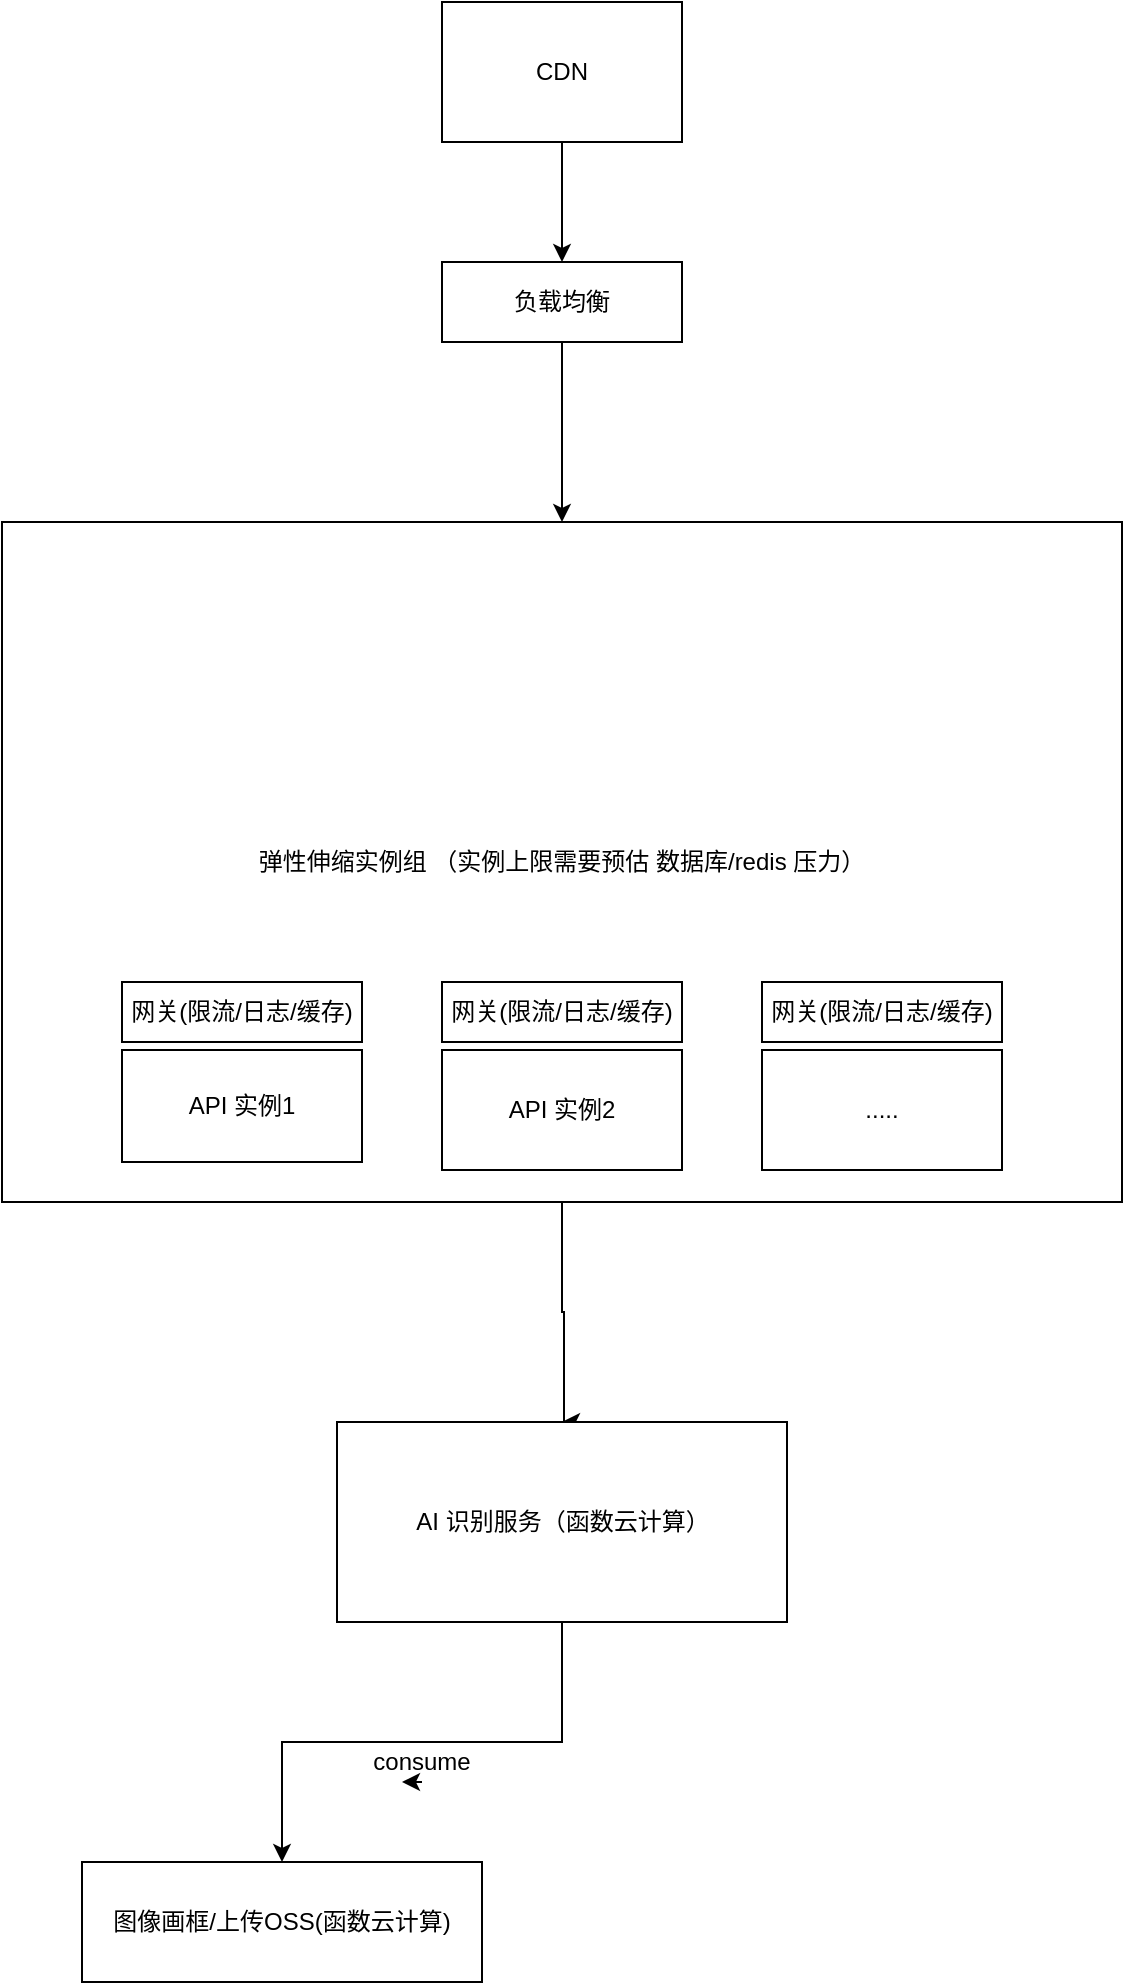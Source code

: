 <mxfile version="12.1.9" type="github" pages="1">
  <diagram id="yCnBRt5ZxJssyIiYSbIe" name="Page-1">
    <mxGraphModel dx="2052" dy="984" grid="1" gridSize="10" guides="1" tooltips="1" connect="1" arrows="1" fold="1" page="1" pageScale="1" pageWidth="827" pageHeight="1169" math="0" shadow="0">
      <root>
        <mxCell id="0"/>
        <mxCell id="1" parent="0"/>
        <mxCell id="Dnrcrz0dpH4ZOHUbm57b-2" value="CDN" style="rounded=0;whiteSpace=wrap;html=1;" parent="1" vertex="1">
          <mxGeometry x="320" y="60" width="120" height="70" as="geometry"/>
        </mxCell>
        <mxCell id="Dnrcrz0dpH4ZOHUbm57b-11" style="edgeStyle=orthogonalEdgeStyle;rounded=0;orthogonalLoop=1;jettySize=auto;html=1;" parent="1" source="Dnrcrz0dpH4ZOHUbm57b-5" target="Dnrcrz0dpH4ZOHUbm57b-7" edge="1">
          <mxGeometry relative="1" as="geometry"/>
        </mxCell>
        <mxCell id="Dnrcrz0dpH4ZOHUbm57b-5" value="负载均衡" style="rounded=0;whiteSpace=wrap;html=1;" parent="1" vertex="1">
          <mxGeometry x="320" y="190" width="120" height="40" as="geometry"/>
        </mxCell>
        <mxCell id="Dnrcrz0dpH4ZOHUbm57b-6" style="edgeStyle=orthogonalEdgeStyle;rounded=0;orthogonalLoop=1;jettySize=auto;html=1;" parent="1" source="Dnrcrz0dpH4ZOHUbm57b-2" target="Dnrcrz0dpH4ZOHUbm57b-5" edge="1">
          <mxGeometry relative="1" as="geometry">
            <mxPoint x="380" y="290" as="targetPoint"/>
            <mxPoint x="380" y="130" as="sourcePoint"/>
          </mxGeometry>
        </mxCell>
        <mxCell id="px2nRJegQgitWIK7hjpx-2" style="edgeStyle=orthogonalEdgeStyle;rounded=0;orthogonalLoop=1;jettySize=auto;html=1;entryX=0.5;entryY=0;entryDx=0;entryDy=0;" edge="1" parent="1" source="Dnrcrz0dpH4ZOHUbm57b-7" target="px2nRJegQgitWIK7hjpx-1">
          <mxGeometry relative="1" as="geometry">
            <Array as="points">
              <mxPoint x="380" y="715"/>
              <mxPoint x="381" y="715"/>
            </Array>
          </mxGeometry>
        </mxCell>
        <mxCell id="Dnrcrz0dpH4ZOHUbm57b-7" value="弹性伸缩实例组 （实例上限需要预估 数据库/redis 压力）" style="rounded=0;whiteSpace=wrap;html=1;align=center;" parent="1" vertex="1">
          <mxGeometry x="100" y="320" width="560" height="340" as="geometry"/>
        </mxCell>
        <mxCell id="Dnrcrz0dpH4ZOHUbm57b-8" value="API 实例1" style="rounded=0;whiteSpace=wrap;html=1;" parent="1" vertex="1">
          <mxGeometry x="160" y="584" width="120" height="56" as="geometry"/>
        </mxCell>
        <mxCell id="Dnrcrz0dpH4ZOHUbm57b-9" value="API 实例2" style="rounded=0;whiteSpace=wrap;html=1;" parent="1" vertex="1">
          <mxGeometry x="320" y="584" width="120" height="60" as="geometry"/>
        </mxCell>
        <mxCell id="Dnrcrz0dpH4ZOHUbm57b-10" value="....." style="rounded=0;whiteSpace=wrap;html=1;" parent="1" vertex="1">
          <mxGeometry x="480" y="584" width="120" height="60" as="geometry"/>
        </mxCell>
        <mxCell id="Dnrcrz0dpH4ZOHUbm57b-12" value="网关(限流/日志/缓存)" style="rounded=0;whiteSpace=wrap;html=1;" parent="1" vertex="1">
          <mxGeometry x="160" y="550" width="120" height="30" as="geometry"/>
        </mxCell>
        <mxCell id="Dnrcrz0dpH4ZOHUbm57b-14" value="网关(限流/日志/缓存)" style="rounded=0;whiteSpace=wrap;html=1;" parent="1" vertex="1">
          <mxGeometry x="320" y="550" width="120" height="30" as="geometry"/>
        </mxCell>
        <mxCell id="Dnrcrz0dpH4ZOHUbm57b-15" value="网关(限流/日志/缓存)" style="rounded=0;whiteSpace=wrap;html=1;" parent="1" vertex="1">
          <mxGeometry x="480" y="550" width="120" height="30" as="geometry"/>
        </mxCell>
        <mxCell id="px2nRJegQgitWIK7hjpx-7" style="edgeStyle=orthogonalEdgeStyle;rounded=0;orthogonalLoop=1;jettySize=auto;html=1;" edge="1" parent="1" source="px2nRJegQgitWIK7hjpx-1" target="px2nRJegQgitWIK7hjpx-4">
          <mxGeometry relative="1" as="geometry"/>
        </mxCell>
        <mxCell id="px2nRJegQgitWIK7hjpx-1" value="AI 识别服务（函数云计算）" style="rounded=0;whiteSpace=wrap;html=1;" vertex="1" parent="1">
          <mxGeometry x="267.5" y="770" width="225" height="100" as="geometry"/>
        </mxCell>
        <mxCell id="px2nRJegQgitWIK7hjpx-4" value="图像画框/上传OSS(函数云计算)" style="rounded=0;whiteSpace=wrap;html=1;" vertex="1" parent="1">
          <mxGeometry x="140" y="990" width="200" height="60" as="geometry"/>
        </mxCell>
        <mxCell id="px2nRJegQgitWIK7hjpx-8" value="consume" style="text;html=1;strokeColor=none;fillColor=none;align=center;verticalAlign=middle;whiteSpace=wrap;rounded=0;" vertex="1" parent="1">
          <mxGeometry x="290" y="930" width="40" height="20" as="geometry"/>
        </mxCell>
        <mxCell id="px2nRJegQgitWIK7hjpx-9" style="edgeStyle=orthogonalEdgeStyle;rounded=0;orthogonalLoop=1;jettySize=auto;html=1;exitX=0.5;exitY=1;exitDx=0;exitDy=0;entryX=0.25;entryY=1;entryDx=0;entryDy=0;" edge="1" parent="1" source="px2nRJegQgitWIK7hjpx-8" target="px2nRJegQgitWIK7hjpx-8">
          <mxGeometry relative="1" as="geometry"/>
        </mxCell>
      </root>
    </mxGraphModel>
  </diagram>
</mxfile>
